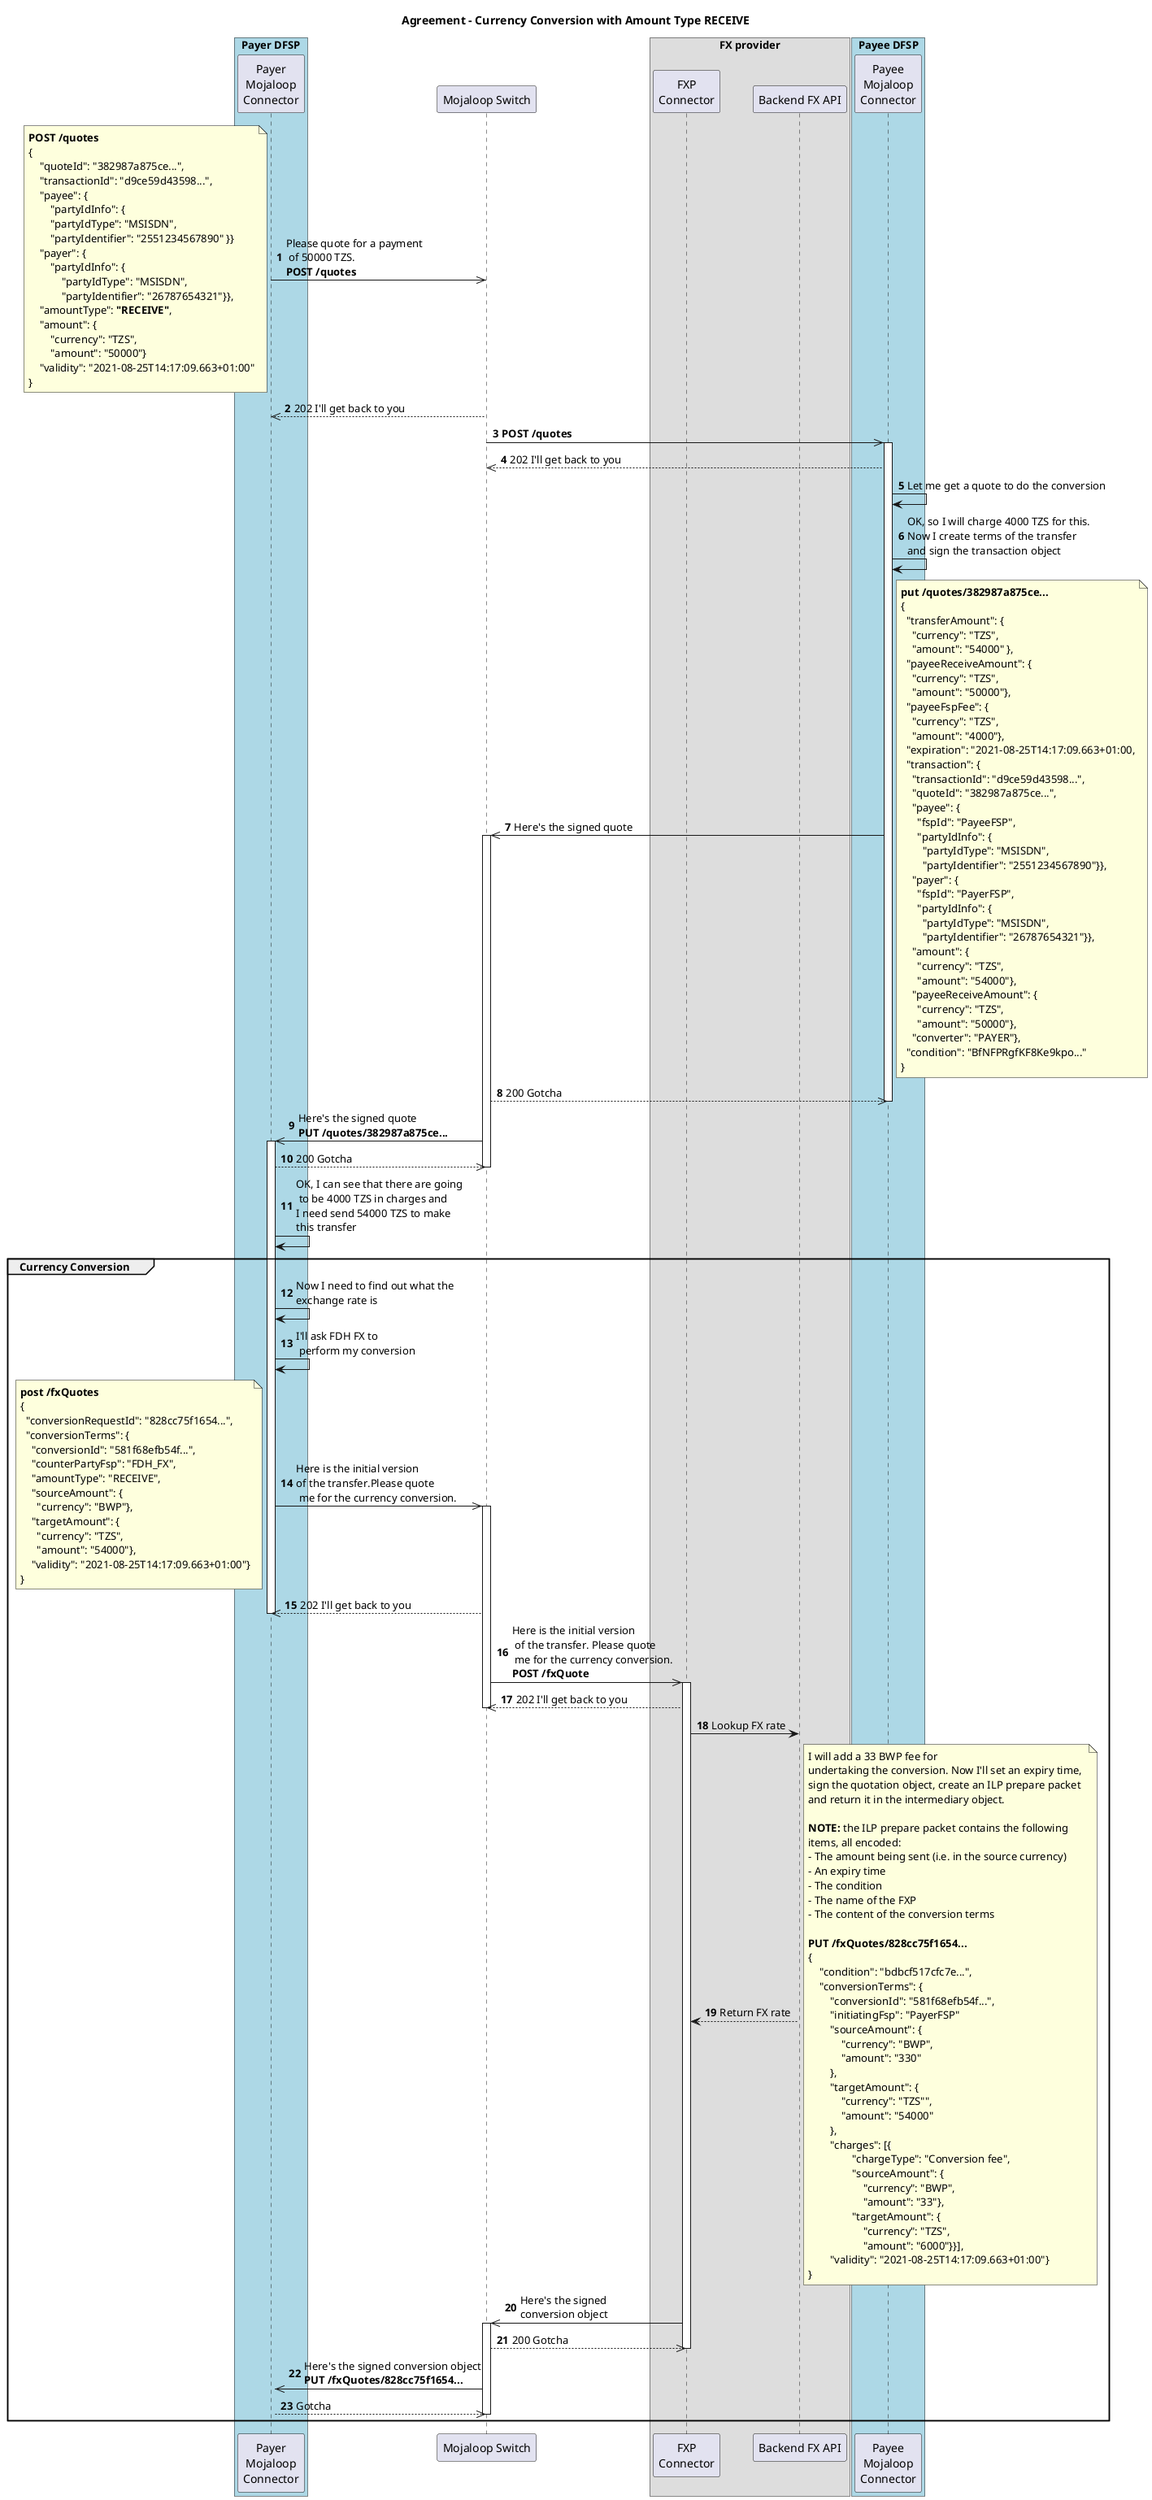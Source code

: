 @startuml FXAPI_Payer_Receive_Agreement

!$simplified = false
!$shortCutSingleFXP = false
!$hideSwitchDetail = false
!$senderName = "Keeya"
!$receiverName = "Yaro"
!$payerCurrency = "BWP"
!$payeeCurrency = "TZS"
!$payerFSPID = "PayerFSP"
!$payeeFSPID = "PayeeFSP"
!$payerMSISDN = "26787654321"
!$payeeMSISDN = "2551234567890"
!$payeeReceiveAmount = "50000"
!$payeeFee = "4000"
!$targetAmount = "54000"
!$fxpChargesSource = "33"
!$fxpChargesTarget = "6000"
!$fxpSourceAmount = "330"
!$fxpTargetAmount = "54000"
!$totalChargesSourceCurrency = "55"


title Agreement - Currency Conversion with Amount Type RECEIVE
'actor "$senderName" as A1
box "Payer DFSP" #LightBlue  
'  participant "Payer CBS" as PayerCBS
  participant "Payer\nMojaloop\nConnector" as D1
end box

participant "Mojaloop Switch" as S1

'box "Discovery Service" #LightYellow
'  participant "ALS Oracle" as ALS
'end box

box "FX provider"  
  participant "FXP\nConnector" as FXP
  participant "Backend FX API" as FXPBackend
end box

box "Payee DFSP" #LightBlue   
  participant "Payee\nMojaloop\nConnector" as D2
'  participant "Payee CBS" as PayeeCBS
end box

'actor "$receiverName" as A2
autonumber

D1->>S1:Please quote for a payment\n of $payeeReceiveAmount $payeeCurrency.\n**POST /quotes**
!if ($simplified != true)
note left
    **POST /quotes**
    {
        "quoteId": "382987a875ce...",
        "transactionId": "d9ce59d43598...",
        "payee": {
            "partyIdInfo": {
            "partyIdType": "MSISDN",
            "partyIdentifier": "$payeeMSISDN" }}
        "payer": {
            "partyIdInfo": {
                "partyIdType": "MSISDN",
                "partyIdentifier": "$payerMSISDN"}},
        "amountType": **"RECEIVE"**,
        "amount": {
            "currency": "$payeeCurrency",
            "amount": "$payeeReceiveAmount"}
        "validity": "2021-08-25T14:17:09.663+01:00"
    }
end note
!endif
!if ($simplified != true)
S1-->>D1:202 I'll get back to you
!endif
deactivate D1
S1->>D2:**POST /quotes**
activate D2
!if ($simplified != true)
D2-->>S1:202 I'll get back to you
deactivate S1
!endif
D2->D2: Let me get a quote to do the conversion
!if ($shortCutSingleFXP != true)


D2->D2:OK, so I will charge $payeeFee $payeeCurrency for this.\nNow I create terms of the transfer \nand sign the transaction object
D2->>S1:Here's the signed quote
note right
**put /quotes/382987a875ce...**
{
  "transferAmount": {
    "currency": "$payeeCurrency",
    "amount": "$targetAmount" },
  "payeeReceiveAmount": {
    "currency": "$payeeCurrency",
    "amount": "$payeeReceiveAmount"},
  "payeeFspFee": {
    "currency": "$payeeCurrency",
    "amount": "$payeeFee"},
  "expiration": "2021-08-25T14:17:09.663+01:00,
  "transaction": {
    "transactionId": "d9ce59d43598...",
    "quoteId": "382987a875ce...",
    "payee": {
      "fspId": "$payeeFSPID",
      "partyIdInfo": {
        "partyIdType": "MSISDN",
        "partyIdentifier": "$payeeMSISDN"}},
    "payer": {
      "fspId": "$payerFSPID",
      "partyIdInfo": {
        "partyIdType": "MSISDN",
        "partyIdentifier": "$payerMSISDN"}},
    "amount": {
      "currency": "$payeeCurrency",
      "amount": "$targetAmount"},
    "payeeReceiveAmount": {
      "currency": "$payeeCurrency",
      "amount": "$payeeReceiveAmount"},
    "converter": "PAYER"},
  "condition": "BfNFPRgfKF8Ke9kpo..."
}
end note
activate S1
!if ($simplified != true)
S1-->>D2:200 Gotcha
!endif
deactivate D2
S1->>D1:Here's the signed quote\n**PUT /quotes/382987a875ce...**
activate D1
!if ($simplified != true)
D1-->>S1:200 Gotcha
!endif
deactivate S1
D1->D1:OK, I can see that there are going\n to be $payeeFee $payeeCurrency in charges and \nI need send $targetAmount $payeeCurrency to make \nthis transfer

group Currency Conversion 
D1->D1:Now I need to find out what the \nexchange rate is
deactivate S1
D1->D1:I'll ask FDH FX to\n perform my conversion

!if ($shortCutSingleFXP != true)
D1->>S1:Here is the initial version \nof the transfer.Please quote\n me for the currency conversion.
!else
D1->>FXP:Here is the initial version\n of the transfer.Please quote\n me for the currency conversion.
!endif
note left
    **post /fxQuotes**
    {
      "conversionRequestId": "828cc75f1654...",
      "conversionTerms": {
        "conversionId": "581f68efb54f...",
        "counterPartyFsp": "FDH_FX",
        "amountType": "RECEIVE",
        "sourceAmount": {
          "currency": "$payerCurrency"},
        "targetAmount": {
          "currency": "$payeeCurrency",
          "amount": "$targetAmount"},
        "validity": "2021-08-25T14:17:09.663+01:00"}
    }
end note
!if ($shortCutSingleFXP != true)
activate S1
!if ($simplified != true)
S1-->>D1:202 I'll get back to you
!endif
deactivate D1
S1->>FXP:Here is the initial version\n of the transfer. Please quote\n me for the currency conversion.\n**POST /fxQuote**
activate FXP
!if ($simplified != true)
FXP-->>S1:202 I'll get back to you
!endif
deactivate S1
!else
!endif
FXP->FXPBackend:Lookup FX rate
FXPBackend-->FXP:Return FX rate
' !if ($shortCutSingleFXP != true)

note right
    I will add a $fxpChargesSource $payerCurrency fee for 
    undertaking the conversion. Now I'll set an expiry time, 
    sign the quotation object, create an ILP prepare packet
    and return it in the intermediary object.

    **NOTE:** the ILP prepare packet contains the following 
    items, all encoded:
    - The amount being sent (i.e. in the source currency)
    - An expiry time
    - The condition
    - The name of the FXP
    - The content of the conversion terms

    **PUT /fxQuotes/828cc75f1654...**
    {
        "condition": "bdbcf517cfc7e...",
        "conversionTerms": {
            "conversionId": "581f68efb54f...",
            "initiatingFsp": "$payerFSPID"
            "sourceAmount": {
                "currency": "$payerCurrency",
                "amount": "$fxpSourceAmount"
            },
            "targetAmount": {
                "currency": "$payeeCurrency"",
                "amount": "$fxpTargetAmount"
            },
            "charges": [{
                    "chargeType": "Conversion fee", 
                    "sourceAmount": {
                        "currency": "$payerCurrency",
                        "amount": "$fxpChargesSource"},
                    "targetAmount": {
                        "currency": "$payeeCurrency",
                        "amount": "$fxpChargesTarget"}}],
            "validity": "2021-08-25T14:17:09.663+01:00"}
    }
end note
!if ($shortCutSingleFXP != true)
FXP->>S1:Here's the signed \nconversion object
activate S1
!if ($simplified != true)
S1-->>FXP:200 Gotcha
!endif
deactivate FXP
S1->>D1:Here's the signed conversion object\n**PUT /fxQuotes/828cc75f1654...**
activate D1
!if ($simplified != true)
D1-->>S1:Gotcha
!endif
deactivate S1
!else
FXP-->>D1:Here's the signed conversion object\n**PUT /fxQuotes/828cc75f1654...**
activate D1
!endif

end group

@enduml
